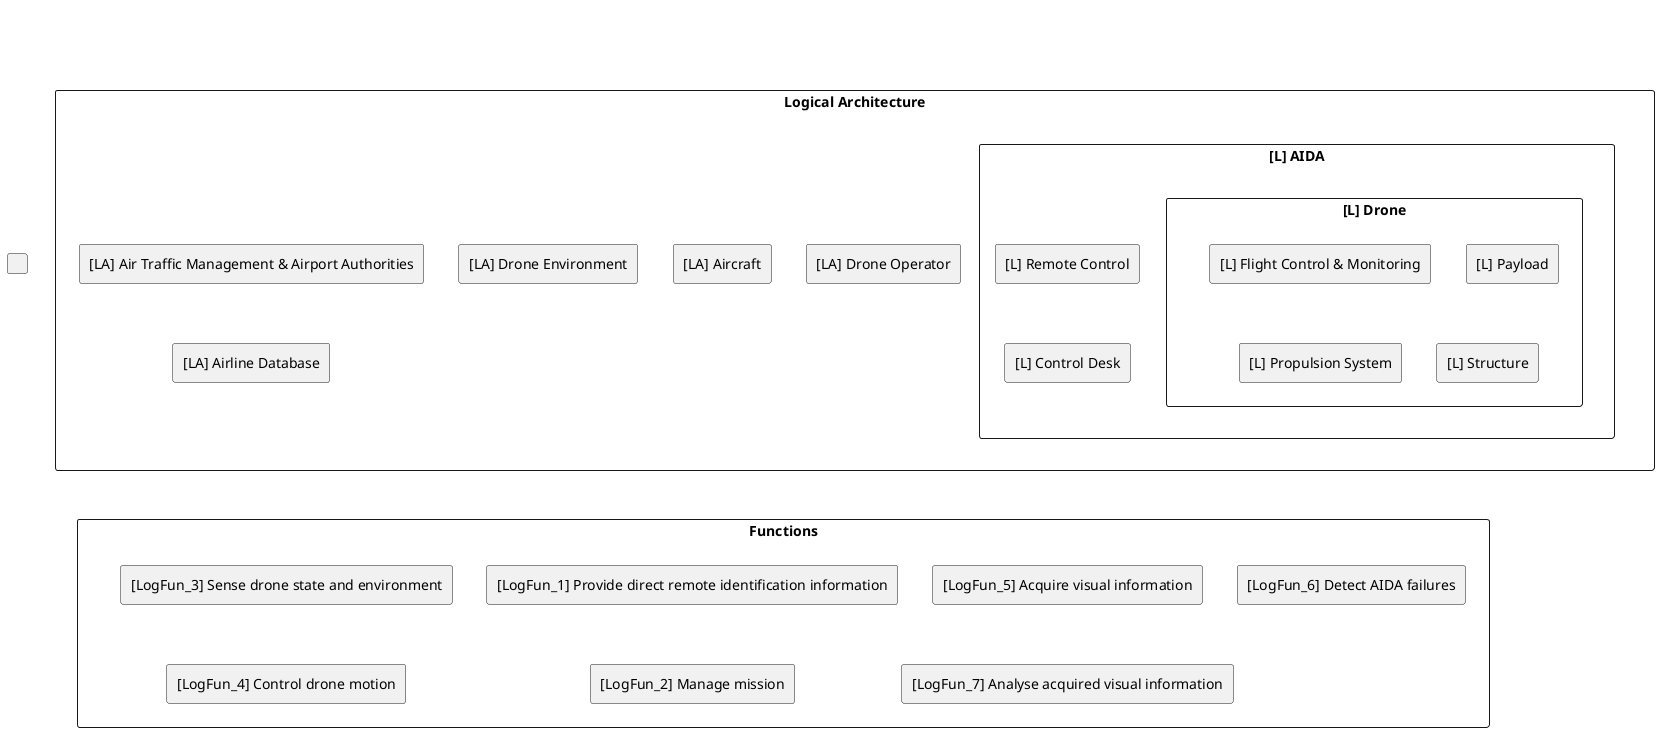@startuml
!pragma useVerticalIf on        
rectangle LA as "Logical Architecture" {
    rectangle "[L] AIDA" {
        rectangle "[L] Drone" as Drone {
            rectangle FlightControl as "[L] Flight Control & Monitoring"
            rectangle PL as "[L] Payload"
            rectangle PS as "[L] Propulsion System"
            rectangle STR as "[L] Structure"
        }
        rectangle DESK as "[L] Control Desk"
        rectangle REMOTE as "[L] Remote Control"
    }
DESK -[hidden]u-> REMOTE
    rectangle OP as "[LA] Drone Operator"
    rectangle MGMNT as "[LA] Air Traffic Management & Airport Authorities"
    rectangle ENV as "[LA] Drone Environment"
    rectangle AC as "[LA] Aircraft"
    rectangle DTBS as "[LA] Airline Database"
}

rectangle "Functions" as Functions {
    rectangle LF1 as "[LogFun_1] Provide direct remote identification information"
    rectangle LF2 as "[LogFun_2] Manage mission"
    rectangle LF3 as "[LogFun_3] Sense drone state and environment"
    rectangle LF4 as "[LogFun_4] Control drone motion"
    rectangle LF5 as "[LogFun_5] Acquire visual information"
    rectangle LF6 as "[LogFun_6] Detect AIDA failures"
    rectangle LF7 as "[LogFun_7] Analyse acquired visual information"
}
LF1 -[hidden]d-> LF2
LF3 -[hidden]d-> LF4
rectangle HELP as " "
HELP -[hidden] LA
HELP -[hidden] Functions
LA --[hidden]d--> Functions
Drone -[hidden]l-> OP
AC -[hidden]l-> Drone
@enduml